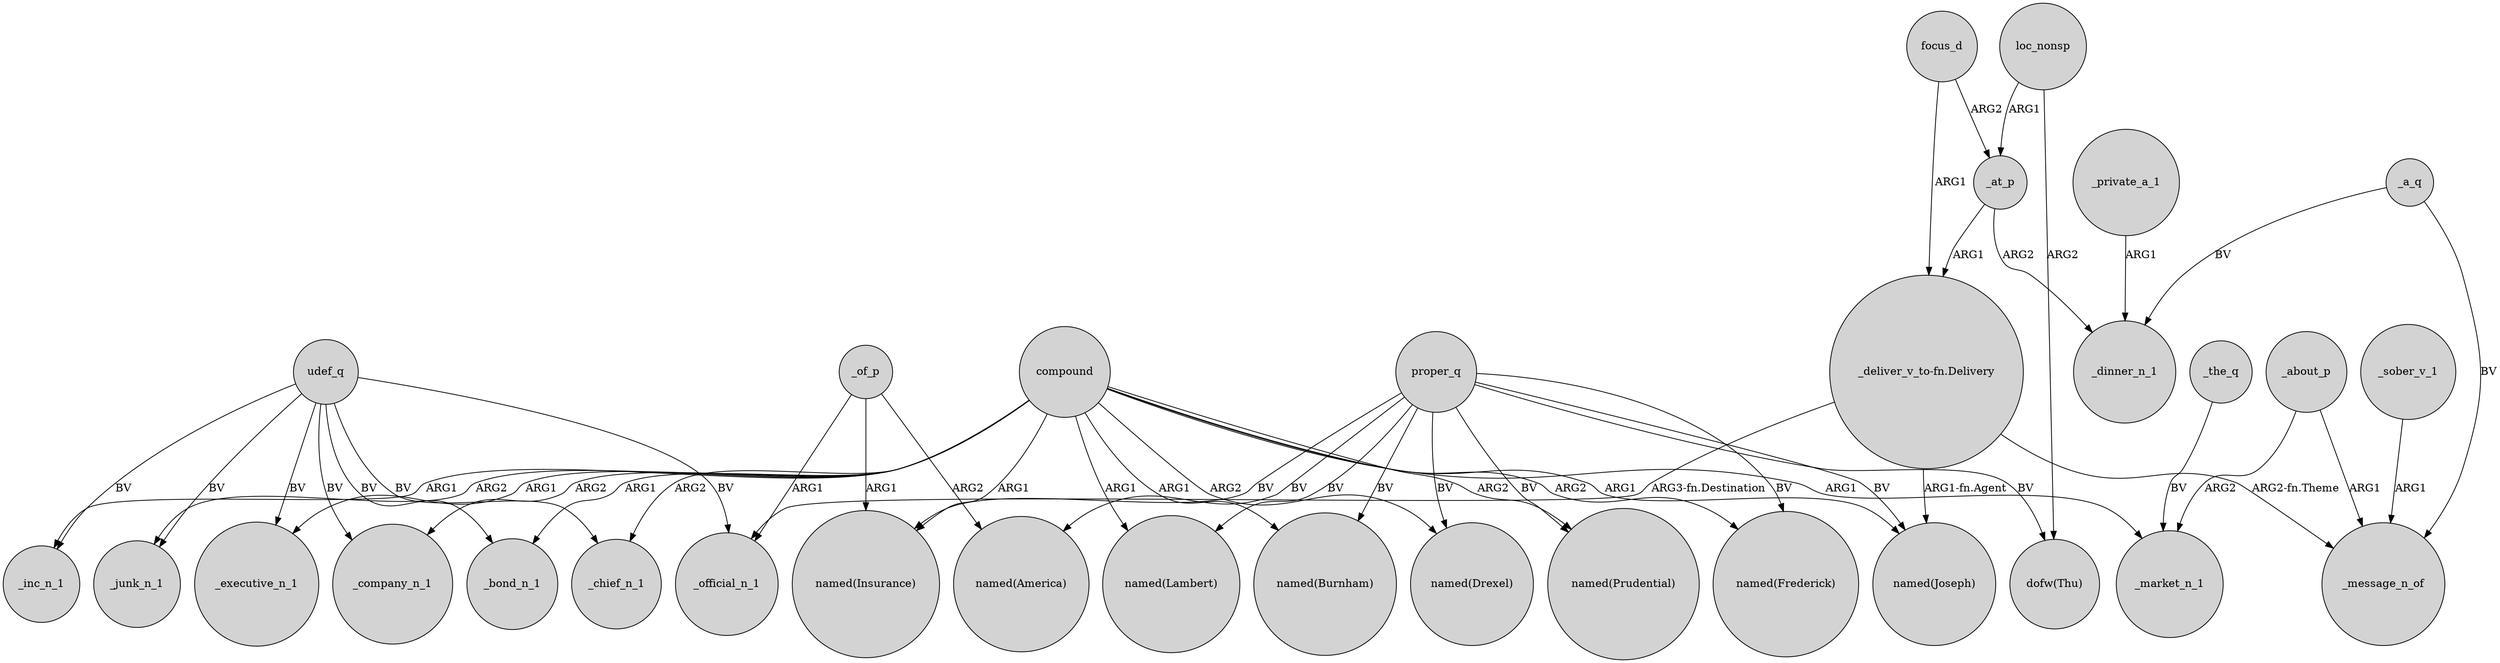 digraph {
	node [shape=circle style=filled]
	_of_p -> "named(Insurance)" [label=ARG1]
	udef_q -> _inc_n_1 [label=BV]
	"_deliver_v_to-fn.Delivery" -> _official_n_1 [label="ARG3-fn.Destination"]
	compound -> "named(Joseph)" [label=ARG1]
	udef_q -> _executive_n_1 [label=BV]
	proper_q -> "named(Lambert)" [label=BV]
	compound -> _company_n_1 [label=ARG2]
	proper_q -> "named(Drexel)" [label=BV]
	compound -> "named(Lambert)" [label=ARG1]
	compound -> "named(Frederick)" [label=ARG2]
	_a_q -> _dinner_n_1 [label=BV]
	compound -> _bond_n_1 [label=ARG1]
	compound -> _executive_n_1 [label=ARG1]
	"_deliver_v_to-fn.Delivery" -> _message_n_of [label="ARG2-fn.Theme"]
	compound -> _junk_n_1 [label=ARG2]
	_of_p -> "named(America)" [label=ARG2]
	focus_d -> _at_p [label=ARG2]
	compound -> "named(Prudential)" [label=ARG2]
	compound -> _chief_n_1 [label=ARG2]
	proper_q -> "named(Joseph)" [label=BV]
	udef_q -> _junk_n_1 [label=BV]
	"_deliver_v_to-fn.Delivery" -> "named(Joseph)" [label="ARG1-fn.Agent"]
	udef_q -> _bond_n_1 [label=BV]
	udef_q -> _chief_n_1 [label=BV]
	proper_q -> "named(Prudential)" [label=BV]
	udef_q -> _official_n_1 [label=BV]
	compound -> "named(Drexel)" [label=ARG2]
	proper_q -> "named(Burnham)" [label=BV]
	focus_d -> "_deliver_v_to-fn.Delivery" [label=ARG1]
	proper_q -> "dofw(Thu)" [label=BV]
	_at_p -> _dinner_n_1 [label=ARG2]
	loc_nonsp -> "dofw(Thu)" [label=ARG2]
	_about_p -> _message_n_of [label=ARG1]
	proper_q -> "named(Frederick)" [label=BV]
	compound -> "named(Burnham)" [label=ARG1]
	proper_q -> "named(Insurance)" [label=BV]
	_sober_v_1 -> _message_n_of [label=ARG1]
	_of_p -> _official_n_1 [label=ARG1]
	_at_p -> "_deliver_v_to-fn.Delivery" [label=ARG1]
	_private_a_1 -> _dinner_n_1 [label=ARG1]
	_a_q -> _message_n_of [label=BV]
	_about_p -> _market_n_1 [label=ARG2]
	compound -> "named(Insurance)" [label=ARG1]
	compound -> _market_n_1 [label=ARG1]
	compound -> _inc_n_1 [label=ARG1]
	proper_q -> "named(America)" [label=BV]
	_the_q -> _market_n_1 [label=BV]
	udef_q -> _company_n_1 [label=BV]
	loc_nonsp -> _at_p [label=ARG1]
}
